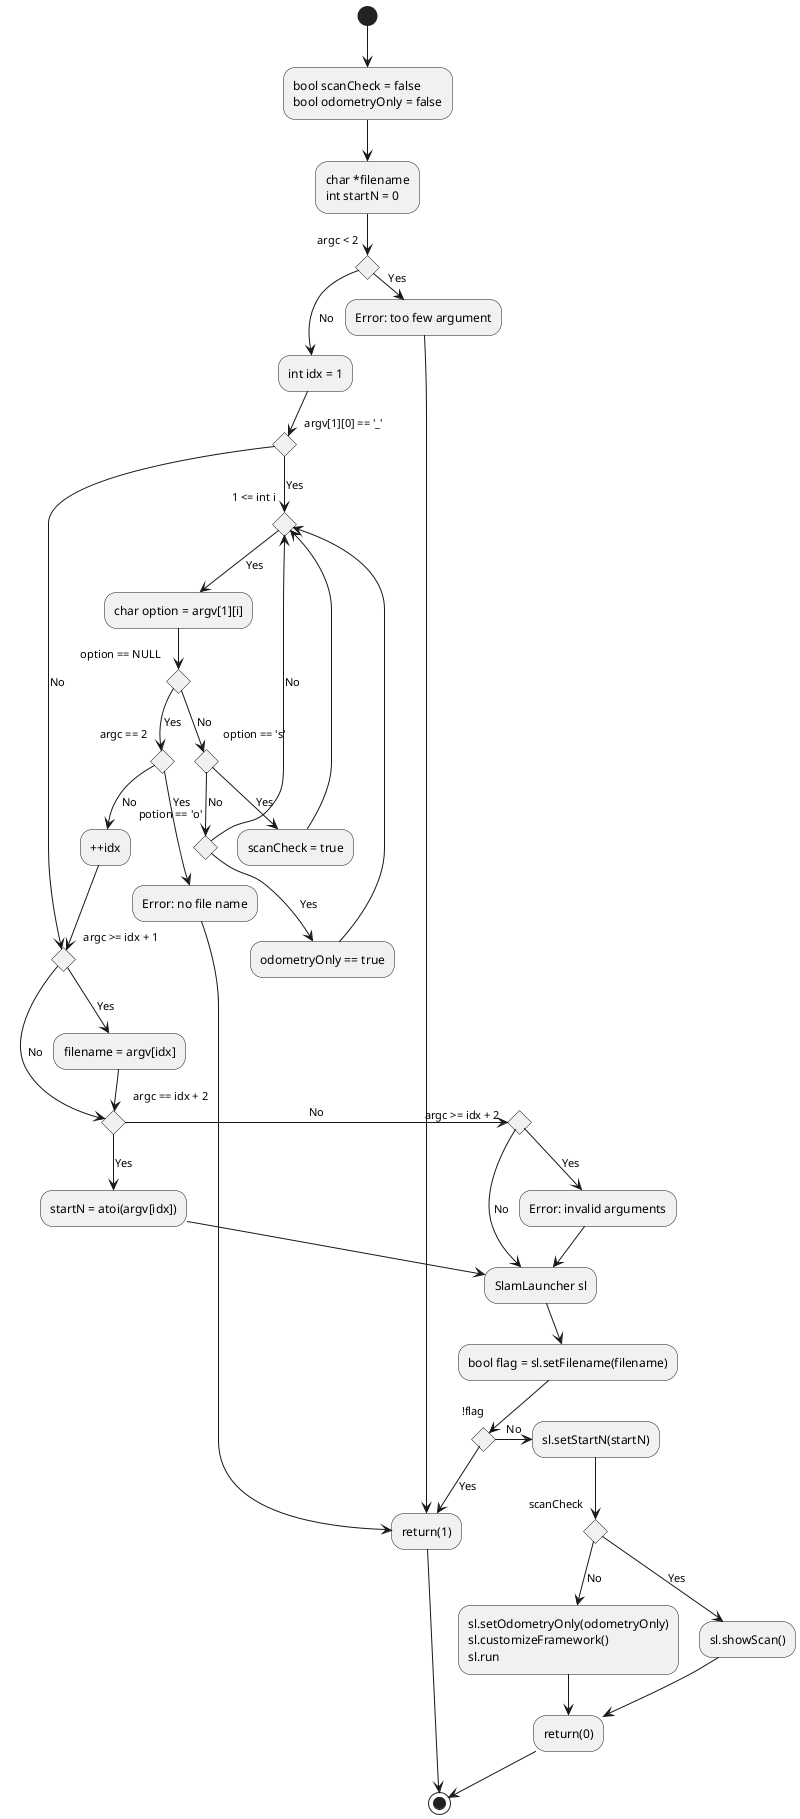 @startuml

/'
    input1: int argc
    input2: char *argv[]
'/

(*) --> "bool scanCheck = false
bool odometryOnly = false"
--> "char *filename
int startN = 0"
--> if "argc < 2" then
-> [Yes] "Error: too few argument"
--> "return(1)"
--> (*)
else
--> [No] "int idx = 1"
--> if "argv[1][0] == '_'" as if_argv then
--> [Yes] if "1 <= int i" as for_i then
--> [Yes] "char option = argv[1][i]"
--> if "option == NULL" as if_opt_null then
--> [No] if "option == 's'" as if_opt_s then
--> [No] if "potion == 'o'" as if_opt_o then
else
if_opt_s --> [Yes] "scanCheck = true"
--> for_i
if_opt_o --> [No] for_i
else
if_opt_o --> [Yes] "odometryOnly == true"
--> for_i
else
if_opt_null --> [Yes] if "argc == 2" as if_argc_2 then
--> [Yes] "Error: no file name"
--> "return(1)"
else
if_argc_2 --> [No] "++idx"
--> if "argc >= idx + 1" as if_argc_idx1 then
else
if_argv --> [No] if_argc_idx1
--> [Yes] "filename = argv[idx]"
--> if "argc == idx + 2" as if_argc_idx2 then
else
if_argc_idx1--> [No] if_argc_idx2
--> [Yes] "startN = atoi(argv[idx])"
--> "SlamLauncher sl"
else
if_argc_idx2 -> [No] if "argc >= idx + 2" as if_argc_idx3 then
--> [No] "SlamLauncher sl"
else
if_argc_idx3 --> [Yes] "Error: invalid arguments"
--> "SlamLauncher sl"
--> "bool flag = sl.setFilename(filename)"
--> if "!flag" then
--> [Yes] "return(1)"
else
-> [No] "sl.setStartN(startN)"
--> if "scanCheck" as if_sc then
--> [Yes] "sl.showScan()"
--> "return(0)"
else
if_sc --> [No] "sl.setOdometryOnly(odometryOnly)
sl.customizeFramework()
sl.run"
--> "return(0)"
--> (*)

@enduml